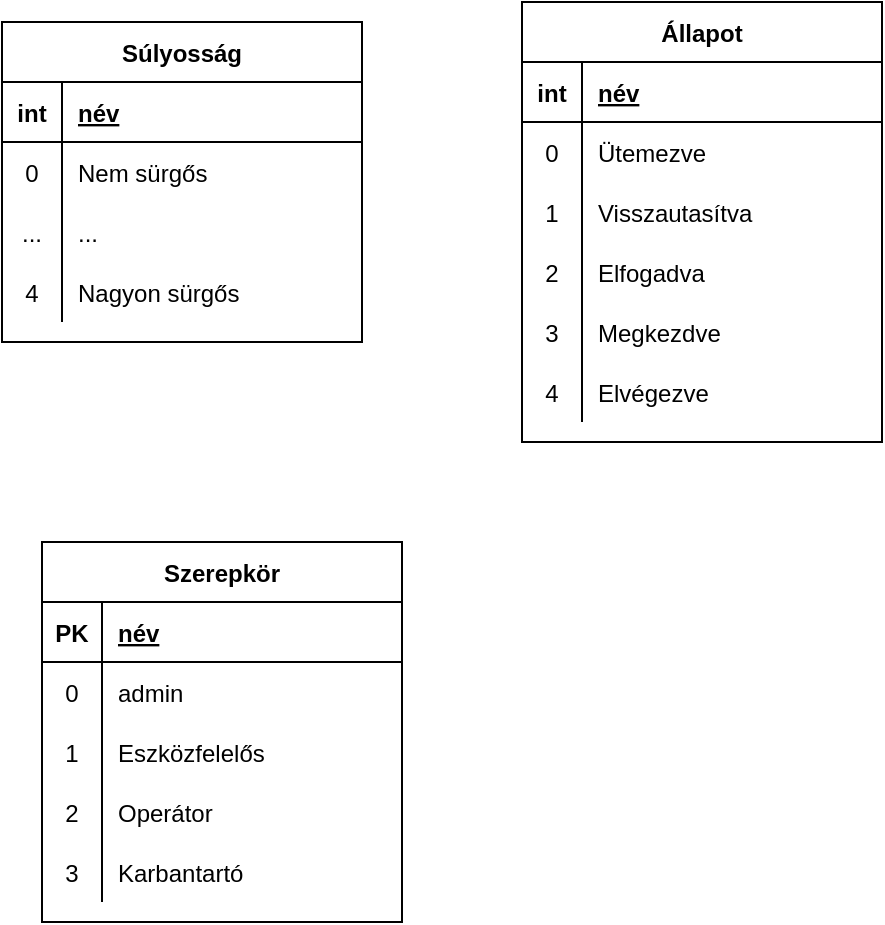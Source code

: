 <mxfile version="15.9.6" type="device"><diagram id="mpFZUAm9wrgiUWnl8ZX6" name="Page-1"><mxGraphModel dx="582" dy="746" grid="1" gridSize="10" guides="1" tooltips="1" connect="1" arrows="1" fold="1" page="1" pageScale="1" pageWidth="850" pageHeight="1100" math="0" shadow="0"><root><mxCell id="0"/><mxCell id="1" parent="0"/><mxCell id="hch28Xf2mvyzixcP37w6-1" value="Súlyosság" style="shape=table;startSize=30;container=1;collapsible=1;childLayout=tableLayout;fixedRows=1;rowLines=0;fontStyle=1;align=center;resizeLast=1;" vertex="1" parent="1"><mxGeometry x="40" y="60" width="180" height="160" as="geometry"><mxRectangle x="170" y="140" width="90" height="30" as="alternateBounds"/></mxGeometry></mxCell><mxCell id="hch28Xf2mvyzixcP37w6-2" value="" style="shape=partialRectangle;collapsible=0;dropTarget=0;pointerEvents=0;fillColor=none;top=0;left=0;bottom=1;right=0;points=[[0,0.5],[1,0.5]];portConstraint=eastwest;" vertex="1" parent="hch28Xf2mvyzixcP37w6-1"><mxGeometry y="30" width="180" height="30" as="geometry"/></mxCell><mxCell id="hch28Xf2mvyzixcP37w6-3" value="int" style="shape=partialRectangle;connectable=0;fillColor=none;top=0;left=0;bottom=0;right=0;fontStyle=1;overflow=hidden;" vertex="1" parent="hch28Xf2mvyzixcP37w6-2"><mxGeometry width="30" height="30" as="geometry"><mxRectangle width="30" height="30" as="alternateBounds"/></mxGeometry></mxCell><mxCell id="hch28Xf2mvyzixcP37w6-4" value="név" style="shape=partialRectangle;connectable=0;fillColor=none;top=0;left=0;bottom=0;right=0;align=left;spacingLeft=6;fontStyle=5;overflow=hidden;" vertex="1" parent="hch28Xf2mvyzixcP37w6-2"><mxGeometry x="30" width="150" height="30" as="geometry"><mxRectangle width="150" height="30" as="alternateBounds"/></mxGeometry></mxCell><mxCell id="hch28Xf2mvyzixcP37w6-5" value="" style="shape=partialRectangle;collapsible=0;dropTarget=0;pointerEvents=0;fillColor=none;top=0;left=0;bottom=0;right=0;points=[[0,0.5],[1,0.5]];portConstraint=eastwest;" vertex="1" parent="hch28Xf2mvyzixcP37w6-1"><mxGeometry y="60" width="180" height="30" as="geometry"/></mxCell><mxCell id="hch28Xf2mvyzixcP37w6-6" value="0" style="shape=partialRectangle;connectable=0;fillColor=none;top=0;left=0;bottom=0;right=0;editable=1;overflow=hidden;" vertex="1" parent="hch28Xf2mvyzixcP37w6-5"><mxGeometry width="30" height="30" as="geometry"><mxRectangle width="30" height="30" as="alternateBounds"/></mxGeometry></mxCell><mxCell id="hch28Xf2mvyzixcP37w6-7" value="Nem sürgős" style="shape=partialRectangle;connectable=0;fillColor=none;top=0;left=0;bottom=0;right=0;align=left;spacingLeft=6;overflow=hidden;" vertex="1" parent="hch28Xf2mvyzixcP37w6-5"><mxGeometry x="30" width="150" height="30" as="geometry"><mxRectangle width="150" height="30" as="alternateBounds"/></mxGeometry></mxCell><mxCell id="hch28Xf2mvyzixcP37w6-8" value="" style="shape=partialRectangle;collapsible=0;dropTarget=0;pointerEvents=0;fillColor=none;top=0;left=0;bottom=0;right=0;points=[[0,0.5],[1,0.5]];portConstraint=eastwest;" vertex="1" parent="hch28Xf2mvyzixcP37w6-1"><mxGeometry y="90" width="180" height="30" as="geometry"/></mxCell><mxCell id="hch28Xf2mvyzixcP37w6-9" value="..." style="shape=partialRectangle;connectable=0;fillColor=none;top=0;left=0;bottom=0;right=0;editable=1;overflow=hidden;" vertex="1" parent="hch28Xf2mvyzixcP37w6-8"><mxGeometry width="30" height="30" as="geometry"><mxRectangle width="30" height="30" as="alternateBounds"/></mxGeometry></mxCell><mxCell id="hch28Xf2mvyzixcP37w6-10" value="..." style="shape=partialRectangle;connectable=0;fillColor=none;top=0;left=0;bottom=0;right=0;align=left;spacingLeft=6;overflow=hidden;" vertex="1" parent="hch28Xf2mvyzixcP37w6-8"><mxGeometry x="30" width="150" height="30" as="geometry"><mxRectangle width="150" height="30" as="alternateBounds"/></mxGeometry></mxCell><mxCell id="hch28Xf2mvyzixcP37w6-11" value="" style="shape=partialRectangle;collapsible=0;dropTarget=0;pointerEvents=0;fillColor=none;top=0;left=0;bottom=0;right=0;points=[[0,0.5],[1,0.5]];portConstraint=eastwest;" vertex="1" parent="hch28Xf2mvyzixcP37w6-1"><mxGeometry y="120" width="180" height="30" as="geometry"/></mxCell><mxCell id="hch28Xf2mvyzixcP37w6-12" value="4" style="shape=partialRectangle;connectable=0;fillColor=none;top=0;left=0;bottom=0;right=0;editable=1;overflow=hidden;" vertex="1" parent="hch28Xf2mvyzixcP37w6-11"><mxGeometry width="30" height="30" as="geometry"><mxRectangle width="30" height="30" as="alternateBounds"/></mxGeometry></mxCell><mxCell id="hch28Xf2mvyzixcP37w6-13" value="Nagyon sürgős" style="shape=partialRectangle;connectable=0;fillColor=none;top=0;left=0;bottom=0;right=0;align=left;spacingLeft=6;overflow=hidden;" vertex="1" parent="hch28Xf2mvyzixcP37w6-11"><mxGeometry x="30" width="150" height="30" as="geometry"><mxRectangle width="150" height="30" as="alternateBounds"/></mxGeometry></mxCell><mxCell id="hch28Xf2mvyzixcP37w6-25" value="Állapot" style="shape=table;startSize=30;container=1;collapsible=1;childLayout=tableLayout;fixedRows=1;rowLines=0;fontStyle=1;align=center;resizeLast=1;" vertex="1" parent="1"><mxGeometry x="300" y="50" width="180" height="220" as="geometry"/></mxCell><mxCell id="hch28Xf2mvyzixcP37w6-26" value="" style="shape=partialRectangle;collapsible=0;dropTarget=0;pointerEvents=0;fillColor=none;top=0;left=0;bottom=1;right=0;points=[[0,0.5],[1,0.5]];portConstraint=eastwest;" vertex="1" parent="hch28Xf2mvyzixcP37w6-25"><mxGeometry y="30" width="180" height="30" as="geometry"/></mxCell><mxCell id="hch28Xf2mvyzixcP37w6-27" value="int" style="shape=partialRectangle;connectable=0;fillColor=none;top=0;left=0;bottom=0;right=0;fontStyle=1;overflow=hidden;" vertex="1" parent="hch28Xf2mvyzixcP37w6-26"><mxGeometry width="30" height="30" as="geometry"><mxRectangle width="30" height="30" as="alternateBounds"/></mxGeometry></mxCell><mxCell id="hch28Xf2mvyzixcP37w6-28" value="név" style="shape=partialRectangle;connectable=0;fillColor=none;top=0;left=0;bottom=0;right=0;align=left;spacingLeft=6;fontStyle=5;overflow=hidden;" vertex="1" parent="hch28Xf2mvyzixcP37w6-26"><mxGeometry x="30" width="150" height="30" as="geometry"><mxRectangle width="150" height="30" as="alternateBounds"/></mxGeometry></mxCell><mxCell id="hch28Xf2mvyzixcP37w6-29" value="" style="shape=partialRectangle;collapsible=0;dropTarget=0;pointerEvents=0;fillColor=none;top=0;left=0;bottom=0;right=0;points=[[0,0.5],[1,0.5]];portConstraint=eastwest;" vertex="1" parent="hch28Xf2mvyzixcP37w6-25"><mxGeometry y="60" width="180" height="30" as="geometry"/></mxCell><mxCell id="hch28Xf2mvyzixcP37w6-30" value="0" style="shape=partialRectangle;connectable=0;fillColor=none;top=0;left=0;bottom=0;right=0;editable=1;overflow=hidden;" vertex="1" parent="hch28Xf2mvyzixcP37w6-29"><mxGeometry width="30" height="30" as="geometry"><mxRectangle width="30" height="30" as="alternateBounds"/></mxGeometry></mxCell><mxCell id="hch28Xf2mvyzixcP37w6-31" value="Ütemezve" style="shape=partialRectangle;connectable=0;fillColor=none;top=0;left=0;bottom=0;right=0;align=left;spacingLeft=6;overflow=hidden;" vertex="1" parent="hch28Xf2mvyzixcP37w6-29"><mxGeometry x="30" width="150" height="30" as="geometry"><mxRectangle width="150" height="30" as="alternateBounds"/></mxGeometry></mxCell><mxCell id="hch28Xf2mvyzixcP37w6-32" value="" style="shape=partialRectangle;collapsible=0;dropTarget=0;pointerEvents=0;fillColor=none;top=0;left=0;bottom=0;right=0;points=[[0,0.5],[1,0.5]];portConstraint=eastwest;" vertex="1" parent="hch28Xf2mvyzixcP37w6-25"><mxGeometry y="90" width="180" height="30" as="geometry"/></mxCell><mxCell id="hch28Xf2mvyzixcP37w6-33" value="1" style="shape=partialRectangle;connectable=0;fillColor=none;top=0;left=0;bottom=0;right=0;editable=1;overflow=hidden;" vertex="1" parent="hch28Xf2mvyzixcP37w6-32"><mxGeometry width="30" height="30" as="geometry"><mxRectangle width="30" height="30" as="alternateBounds"/></mxGeometry></mxCell><mxCell id="hch28Xf2mvyzixcP37w6-34" value="Visszautasítva" style="shape=partialRectangle;connectable=0;fillColor=none;top=0;left=0;bottom=0;right=0;align=left;spacingLeft=6;overflow=hidden;" vertex="1" parent="hch28Xf2mvyzixcP37w6-32"><mxGeometry x="30" width="150" height="30" as="geometry"><mxRectangle width="150" height="30" as="alternateBounds"/></mxGeometry></mxCell><mxCell id="hch28Xf2mvyzixcP37w6-35" value="" style="shape=partialRectangle;collapsible=0;dropTarget=0;pointerEvents=0;fillColor=none;top=0;left=0;bottom=0;right=0;points=[[0,0.5],[1,0.5]];portConstraint=eastwest;" vertex="1" parent="hch28Xf2mvyzixcP37w6-25"><mxGeometry y="120" width="180" height="30" as="geometry"/></mxCell><mxCell id="hch28Xf2mvyzixcP37w6-36" value="2" style="shape=partialRectangle;connectable=0;fillColor=none;top=0;left=0;bottom=0;right=0;editable=1;overflow=hidden;" vertex="1" parent="hch28Xf2mvyzixcP37w6-35"><mxGeometry width="30" height="30" as="geometry"><mxRectangle width="30" height="30" as="alternateBounds"/></mxGeometry></mxCell><mxCell id="hch28Xf2mvyzixcP37w6-37" value="Elfogadva" style="shape=partialRectangle;connectable=0;fillColor=none;top=0;left=0;bottom=0;right=0;align=left;spacingLeft=6;overflow=hidden;" vertex="1" parent="hch28Xf2mvyzixcP37w6-35"><mxGeometry x="30" width="150" height="30" as="geometry"><mxRectangle width="150" height="30" as="alternateBounds"/></mxGeometry></mxCell><mxCell id="hch28Xf2mvyzixcP37w6-38" value="" style="shape=partialRectangle;collapsible=0;dropTarget=0;pointerEvents=0;fillColor=none;top=0;left=0;bottom=0;right=0;points=[[0,0.5],[1,0.5]];portConstraint=eastwest;" vertex="1" parent="hch28Xf2mvyzixcP37w6-25"><mxGeometry y="150" width="180" height="30" as="geometry"/></mxCell><mxCell id="hch28Xf2mvyzixcP37w6-39" value="3" style="shape=partialRectangle;connectable=0;fillColor=none;top=0;left=0;bottom=0;right=0;editable=1;overflow=hidden;" vertex="1" parent="hch28Xf2mvyzixcP37w6-38"><mxGeometry width="30" height="30" as="geometry"><mxRectangle width="30" height="30" as="alternateBounds"/></mxGeometry></mxCell><mxCell id="hch28Xf2mvyzixcP37w6-40" value="Megkezdve" style="shape=partialRectangle;connectable=0;fillColor=none;top=0;left=0;bottom=0;right=0;align=left;spacingLeft=6;overflow=hidden;" vertex="1" parent="hch28Xf2mvyzixcP37w6-38"><mxGeometry x="30" width="150" height="30" as="geometry"><mxRectangle width="150" height="30" as="alternateBounds"/></mxGeometry></mxCell><mxCell id="hch28Xf2mvyzixcP37w6-41" value="" style="shape=partialRectangle;collapsible=0;dropTarget=0;pointerEvents=0;fillColor=none;top=0;left=0;bottom=0;right=0;points=[[0,0.5],[1,0.5]];portConstraint=eastwest;" vertex="1" parent="hch28Xf2mvyzixcP37w6-25"><mxGeometry y="180" width="180" height="30" as="geometry"/></mxCell><mxCell id="hch28Xf2mvyzixcP37w6-42" value="4" style="shape=partialRectangle;connectable=0;fillColor=none;top=0;left=0;bottom=0;right=0;editable=1;overflow=hidden;" vertex="1" parent="hch28Xf2mvyzixcP37w6-41"><mxGeometry width="30" height="30" as="geometry"><mxRectangle width="30" height="30" as="alternateBounds"/></mxGeometry></mxCell><mxCell id="hch28Xf2mvyzixcP37w6-43" value="Elvégezve" style="shape=partialRectangle;connectable=0;fillColor=none;top=0;left=0;bottom=0;right=0;align=left;spacingLeft=6;overflow=hidden;" vertex="1" parent="hch28Xf2mvyzixcP37w6-41"><mxGeometry x="30" width="150" height="30" as="geometry"><mxRectangle width="150" height="30" as="alternateBounds"/></mxGeometry></mxCell><mxCell id="hch28Xf2mvyzixcP37w6-44" value="Szerepkör" style="shape=table;startSize=30;container=1;collapsible=1;childLayout=tableLayout;fixedRows=1;rowLines=0;fontStyle=1;align=center;resizeLast=1;" vertex="1" parent="1"><mxGeometry x="60" y="320" width="180" height="190" as="geometry"/></mxCell><mxCell id="hch28Xf2mvyzixcP37w6-45" value="" style="shape=partialRectangle;collapsible=0;dropTarget=0;pointerEvents=0;fillColor=none;top=0;left=0;bottom=1;right=0;points=[[0,0.5],[1,0.5]];portConstraint=eastwest;" vertex="1" parent="hch28Xf2mvyzixcP37w6-44"><mxGeometry y="30" width="180" height="30" as="geometry"/></mxCell><mxCell id="hch28Xf2mvyzixcP37w6-46" value="PK" style="shape=partialRectangle;connectable=0;fillColor=none;top=0;left=0;bottom=0;right=0;fontStyle=1;overflow=hidden;" vertex="1" parent="hch28Xf2mvyzixcP37w6-45"><mxGeometry width="30" height="30" as="geometry"><mxRectangle width="30" height="30" as="alternateBounds"/></mxGeometry></mxCell><mxCell id="hch28Xf2mvyzixcP37w6-47" value="név" style="shape=partialRectangle;connectable=0;fillColor=none;top=0;left=0;bottom=0;right=0;align=left;spacingLeft=6;fontStyle=5;overflow=hidden;" vertex="1" parent="hch28Xf2mvyzixcP37w6-45"><mxGeometry x="30" width="150" height="30" as="geometry"><mxRectangle width="150" height="30" as="alternateBounds"/></mxGeometry></mxCell><mxCell id="hch28Xf2mvyzixcP37w6-48" value="" style="shape=partialRectangle;collapsible=0;dropTarget=0;pointerEvents=0;fillColor=none;top=0;left=0;bottom=0;right=0;points=[[0,0.5],[1,0.5]];portConstraint=eastwest;" vertex="1" parent="hch28Xf2mvyzixcP37w6-44"><mxGeometry y="60" width="180" height="30" as="geometry"/></mxCell><mxCell id="hch28Xf2mvyzixcP37w6-49" value="0" style="shape=partialRectangle;connectable=0;fillColor=none;top=0;left=0;bottom=0;right=0;editable=1;overflow=hidden;" vertex="1" parent="hch28Xf2mvyzixcP37w6-48"><mxGeometry width="30" height="30" as="geometry"><mxRectangle width="30" height="30" as="alternateBounds"/></mxGeometry></mxCell><mxCell id="hch28Xf2mvyzixcP37w6-50" value="admin" style="shape=partialRectangle;connectable=0;fillColor=none;top=0;left=0;bottom=0;right=0;align=left;spacingLeft=6;overflow=hidden;" vertex="1" parent="hch28Xf2mvyzixcP37w6-48"><mxGeometry x="30" width="150" height="30" as="geometry"><mxRectangle width="150" height="30" as="alternateBounds"/></mxGeometry></mxCell><mxCell id="hch28Xf2mvyzixcP37w6-51" value="" style="shape=partialRectangle;collapsible=0;dropTarget=0;pointerEvents=0;fillColor=none;top=0;left=0;bottom=0;right=0;points=[[0,0.5],[1,0.5]];portConstraint=eastwest;" vertex="1" parent="hch28Xf2mvyzixcP37w6-44"><mxGeometry y="90" width="180" height="30" as="geometry"/></mxCell><mxCell id="hch28Xf2mvyzixcP37w6-52" value="1" style="shape=partialRectangle;connectable=0;fillColor=none;top=0;left=0;bottom=0;right=0;editable=1;overflow=hidden;" vertex="1" parent="hch28Xf2mvyzixcP37w6-51"><mxGeometry width="30" height="30" as="geometry"><mxRectangle width="30" height="30" as="alternateBounds"/></mxGeometry></mxCell><mxCell id="hch28Xf2mvyzixcP37w6-53" value="Eszközfelelős" style="shape=partialRectangle;connectable=0;fillColor=none;top=0;left=0;bottom=0;right=0;align=left;spacingLeft=6;overflow=hidden;" vertex="1" parent="hch28Xf2mvyzixcP37w6-51"><mxGeometry x="30" width="150" height="30" as="geometry"><mxRectangle width="150" height="30" as="alternateBounds"/></mxGeometry></mxCell><mxCell id="hch28Xf2mvyzixcP37w6-54" value="" style="shape=partialRectangle;collapsible=0;dropTarget=0;pointerEvents=0;fillColor=none;top=0;left=0;bottom=0;right=0;points=[[0,0.5],[1,0.5]];portConstraint=eastwest;" vertex="1" parent="hch28Xf2mvyzixcP37w6-44"><mxGeometry y="120" width="180" height="30" as="geometry"/></mxCell><mxCell id="hch28Xf2mvyzixcP37w6-55" value="2" style="shape=partialRectangle;connectable=0;fillColor=none;top=0;left=0;bottom=0;right=0;editable=1;overflow=hidden;" vertex="1" parent="hch28Xf2mvyzixcP37w6-54"><mxGeometry width="30" height="30" as="geometry"><mxRectangle width="30" height="30" as="alternateBounds"/></mxGeometry></mxCell><mxCell id="hch28Xf2mvyzixcP37w6-56" value="Operátor" style="shape=partialRectangle;connectable=0;fillColor=none;top=0;left=0;bottom=0;right=0;align=left;spacingLeft=6;overflow=hidden;" vertex="1" parent="hch28Xf2mvyzixcP37w6-54"><mxGeometry x="30" width="150" height="30" as="geometry"><mxRectangle width="150" height="30" as="alternateBounds"/></mxGeometry></mxCell><mxCell id="hch28Xf2mvyzixcP37w6-57" value="" style="shape=partialRectangle;collapsible=0;dropTarget=0;pointerEvents=0;fillColor=none;top=0;left=0;bottom=0;right=0;points=[[0,0.5],[1,0.5]];portConstraint=eastwest;" vertex="1" parent="hch28Xf2mvyzixcP37w6-44"><mxGeometry y="150" width="180" height="30" as="geometry"/></mxCell><mxCell id="hch28Xf2mvyzixcP37w6-58" value="3" style="shape=partialRectangle;connectable=0;fillColor=none;top=0;left=0;bottom=0;right=0;editable=1;overflow=hidden;" vertex="1" parent="hch28Xf2mvyzixcP37w6-57"><mxGeometry width="30" height="30" as="geometry"><mxRectangle width="30" height="30" as="alternateBounds"/></mxGeometry></mxCell><mxCell id="hch28Xf2mvyzixcP37w6-59" value="Karbantartó" style="shape=partialRectangle;connectable=0;fillColor=none;top=0;left=0;bottom=0;right=0;align=left;spacingLeft=6;overflow=hidden;" vertex="1" parent="hch28Xf2mvyzixcP37w6-57"><mxGeometry x="30" width="150" height="30" as="geometry"><mxRectangle width="150" height="30" as="alternateBounds"/></mxGeometry></mxCell></root></mxGraphModel></diagram></mxfile>